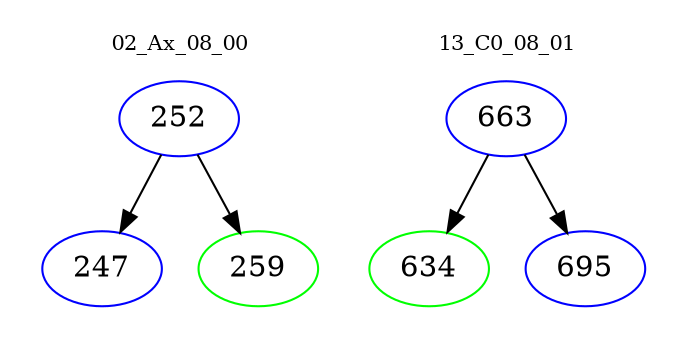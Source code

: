 digraph{
subgraph cluster_0 {
color = white
label = "02_Ax_08_00";
fontsize=10;
T0_252 [label="252", color="blue"]
T0_252 -> T0_247 [color="black"]
T0_247 [label="247", color="blue"]
T0_252 -> T0_259 [color="black"]
T0_259 [label="259", color="green"]
}
subgraph cluster_1 {
color = white
label = "13_C0_08_01";
fontsize=10;
T1_663 [label="663", color="blue"]
T1_663 -> T1_634 [color="black"]
T1_634 [label="634", color="green"]
T1_663 -> T1_695 [color="black"]
T1_695 [label="695", color="blue"]
}
}

